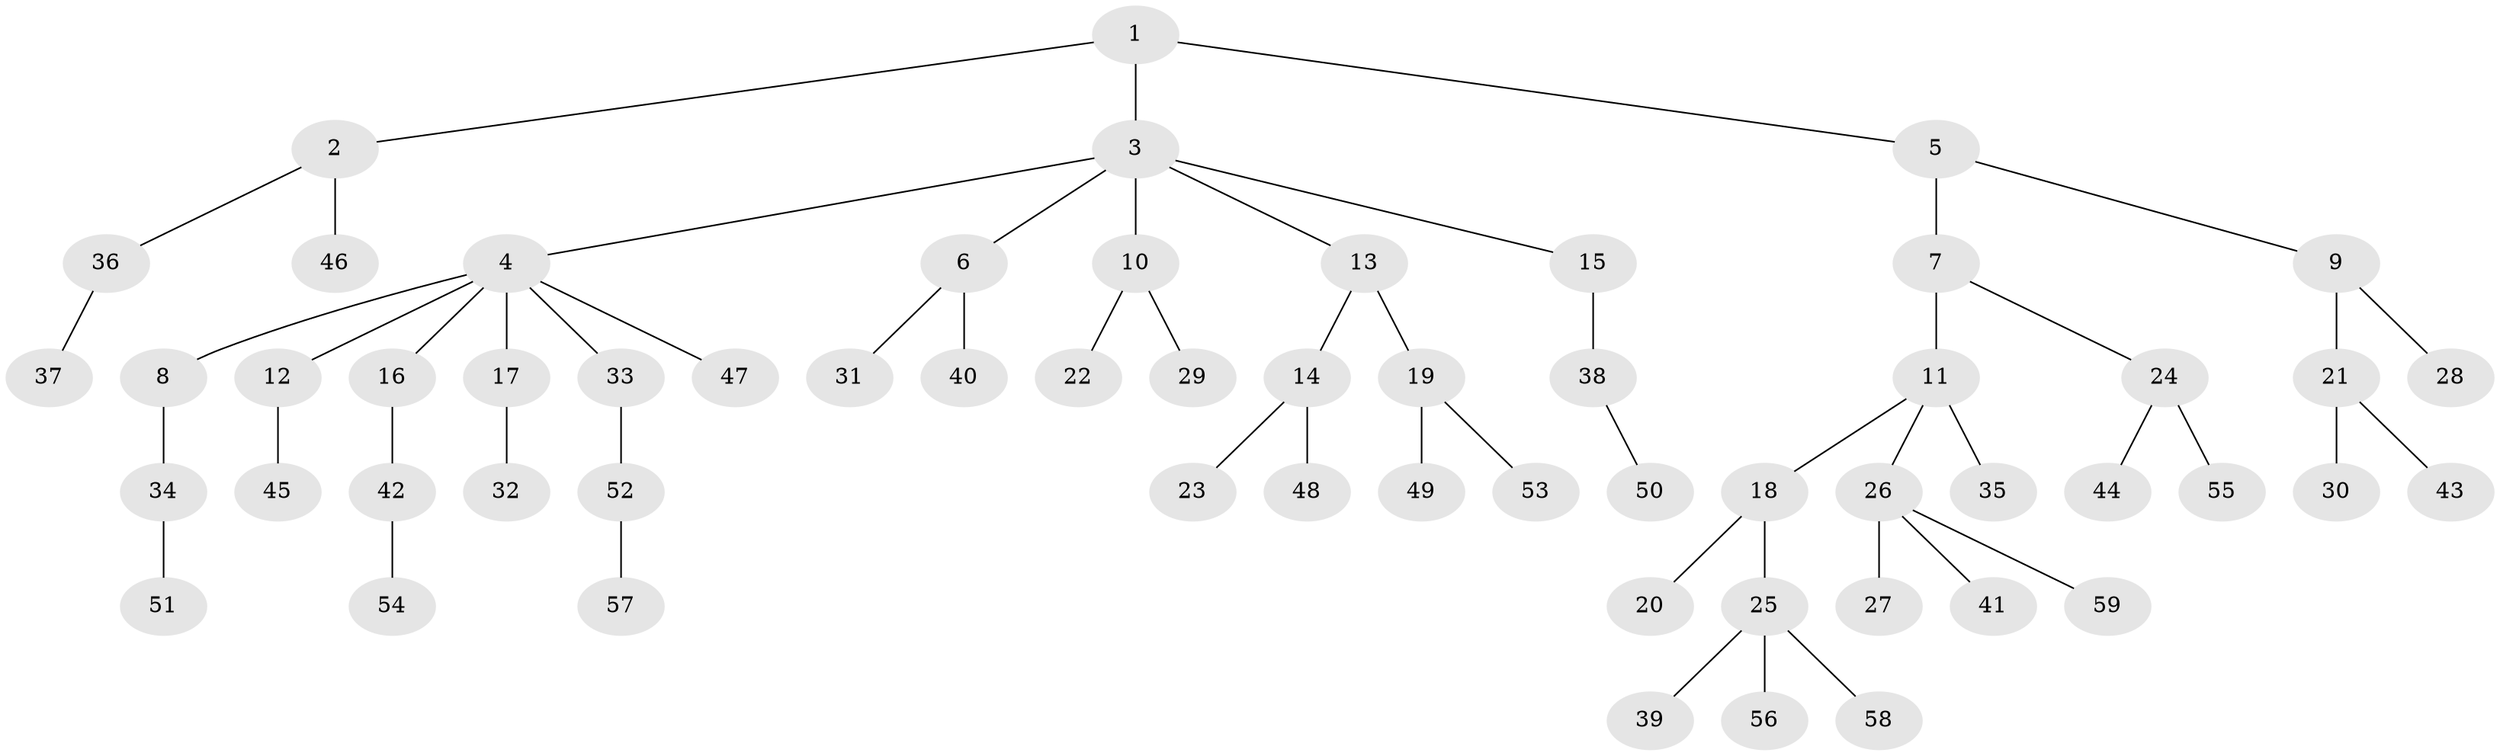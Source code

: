 // original degree distribution, {3: 0.09565217391304348, 4: 0.05217391304347826, 8: 0.017391304347826087, 2: 0.3130434782608696, 1: 0.4782608695652174, 6: 0.008695652173913044, 5: 0.02608695652173913, 7: 0.008695652173913044}
// Generated by graph-tools (version 1.1) at 2025/37/03/09/25 02:37:08]
// undirected, 59 vertices, 58 edges
graph export_dot {
graph [start="1"]
  node [color=gray90,style=filled];
  1;
  2;
  3;
  4;
  5;
  6;
  7;
  8;
  9;
  10;
  11;
  12;
  13;
  14;
  15;
  16;
  17;
  18;
  19;
  20;
  21;
  22;
  23;
  24;
  25;
  26;
  27;
  28;
  29;
  30;
  31;
  32;
  33;
  34;
  35;
  36;
  37;
  38;
  39;
  40;
  41;
  42;
  43;
  44;
  45;
  46;
  47;
  48;
  49;
  50;
  51;
  52;
  53;
  54;
  55;
  56;
  57;
  58;
  59;
  1 -- 2 [weight=1.0];
  1 -- 3 [weight=2.0];
  1 -- 5 [weight=1.0];
  2 -- 36 [weight=1.0];
  2 -- 46 [weight=1.0];
  3 -- 4 [weight=1.0];
  3 -- 6 [weight=1.0];
  3 -- 10 [weight=1.0];
  3 -- 13 [weight=1.0];
  3 -- 15 [weight=1.0];
  4 -- 8 [weight=1.0];
  4 -- 12 [weight=1.0];
  4 -- 16 [weight=1.0];
  4 -- 17 [weight=1.0];
  4 -- 33 [weight=1.0];
  4 -- 47 [weight=1.0];
  5 -- 7 [weight=1.0];
  5 -- 9 [weight=1.0];
  6 -- 31 [weight=1.0];
  6 -- 40 [weight=1.0];
  7 -- 11 [weight=2.0];
  7 -- 24 [weight=1.0];
  8 -- 34 [weight=2.0];
  9 -- 21 [weight=1.0];
  9 -- 28 [weight=1.0];
  10 -- 22 [weight=1.0];
  10 -- 29 [weight=1.0];
  11 -- 18 [weight=1.0];
  11 -- 26 [weight=1.0];
  11 -- 35 [weight=1.0];
  12 -- 45 [weight=1.0];
  13 -- 14 [weight=1.0];
  13 -- 19 [weight=2.0];
  14 -- 23 [weight=4.0];
  14 -- 48 [weight=1.0];
  15 -- 38 [weight=2.0];
  16 -- 42 [weight=1.0];
  17 -- 32 [weight=1.0];
  18 -- 20 [weight=1.0];
  18 -- 25 [weight=2.0];
  19 -- 49 [weight=1.0];
  19 -- 53 [weight=1.0];
  21 -- 30 [weight=1.0];
  21 -- 43 [weight=1.0];
  24 -- 44 [weight=1.0];
  24 -- 55 [weight=2.0];
  25 -- 39 [weight=1.0];
  25 -- 56 [weight=1.0];
  25 -- 58 [weight=1.0];
  26 -- 27 [weight=1.0];
  26 -- 41 [weight=1.0];
  26 -- 59 [weight=1.0];
  33 -- 52 [weight=1.0];
  34 -- 51 [weight=1.0];
  36 -- 37 [weight=1.0];
  38 -- 50 [weight=1.0];
  42 -- 54 [weight=1.0];
  52 -- 57 [weight=1.0];
}
